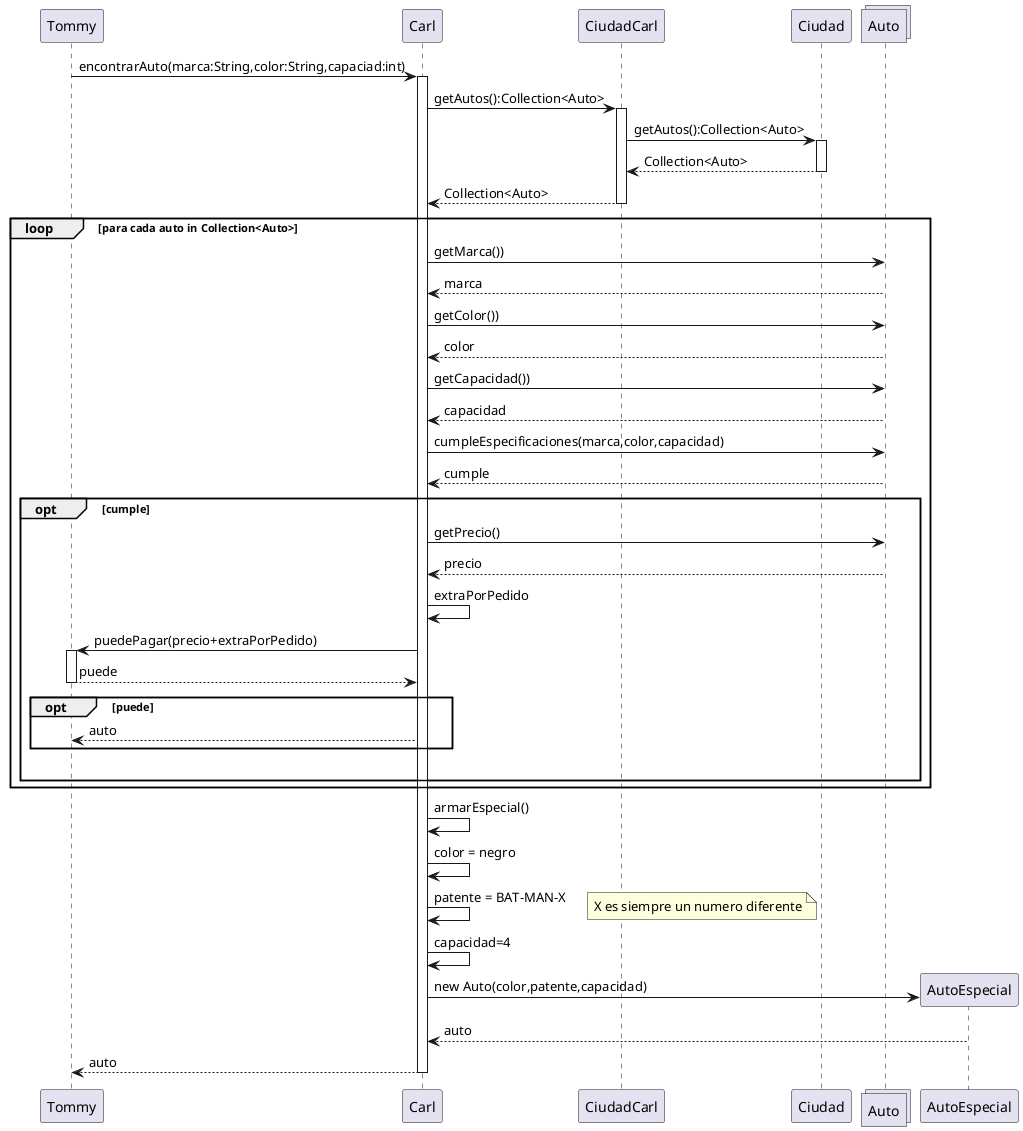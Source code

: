 @startuml
Tommy -> Carl : encontrarAuto(marca:String,color:String,capaciad:int)
activate Carl
Carl -> CiudadCarl :getAutos():Collection<Auto>
activate CiudadCarl
CiudadCarl -> Ciudad :getAutos():Collection<Auto>
activate Ciudad
Ciudad --> CiudadCarl :Collection<Auto>
deactivate Ciudad
CiudadCarl --> Carl : Collection<Auto>
deactivate CiudadCarl
collections Auto
loop para cada auto in Collection<Auto>
    Carl -> Auto: getMarca())
    Auto --> Carl: marca
    Carl -> Auto: getColor())
    Auto --> Carl: color
    Carl -> Auto: getCapacidad())
    Auto --> Carl: capacidad
    Carl -> Auto : cumpleEspecificaciones(marca,color,capacidad)
    Auto --> Carl : cumple
    opt cumple
        Carl -> Auto : getPrecio()
        Auto --> Carl : precio
        Carl -> Carl: extraPorPedido
        Carl -> Tommy : puedePagar(precio+extraPorPedido)
        activate Tommy
        Tommy --> Carl : puede
        deactivate Tommy
        opt puede
            Carl --> Tommy :auto
        end
        |||
    end
end

Carl -> Carl : armarEspecial()
Carl -> Carl : color = negro
Carl -> Carl : patente = BAT-MAN-X
note right : X es siempre un numero diferente
Carl -> Carl : capacidad=4
create AutoEspecial
Carl -> AutoEspecial : new Auto(color,patente,capacidad)
AutoEspecial --> Carl: auto
Carl --> Tommy: auto
deactivate Carl


@enduml